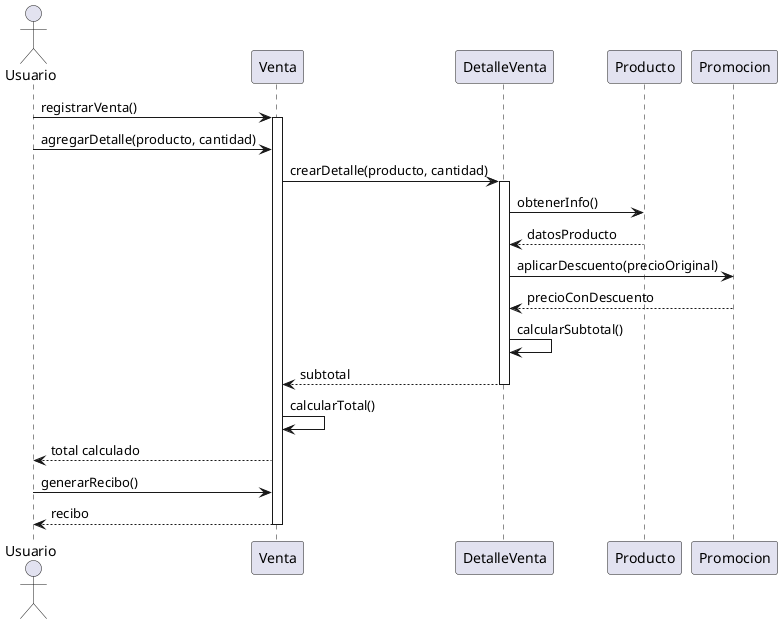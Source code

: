 @startuml MiniPOS
actor Usuario
participant Venta
participant DetalleVenta
participant Producto
participant Promocion

Usuario -> Venta : registrarVenta()
activate Venta

Usuario -> Venta : agregarDetalle(producto, cantidad)
Venta -> DetalleVenta : crearDetalle(producto, cantidad)
activate DetalleVenta

DetalleVenta -> Producto : obtenerInfo()
Producto --> DetalleVenta : datosProducto

DetalleVenta -> Promocion : aplicarDescuento(precioOriginal)
Promocion --> DetalleVenta : precioConDescuento

DetalleVenta -> DetalleVenta : calcularSubtotal()
DetalleVenta --> Venta : subtotal
deactivate DetalleVenta

Venta -> Venta : calcularTotal()
Venta --> Usuario : total calculado

Usuario -> Venta : generarRecibo()
Venta --> Usuario : recibo
deactivate Venta
@enduml

